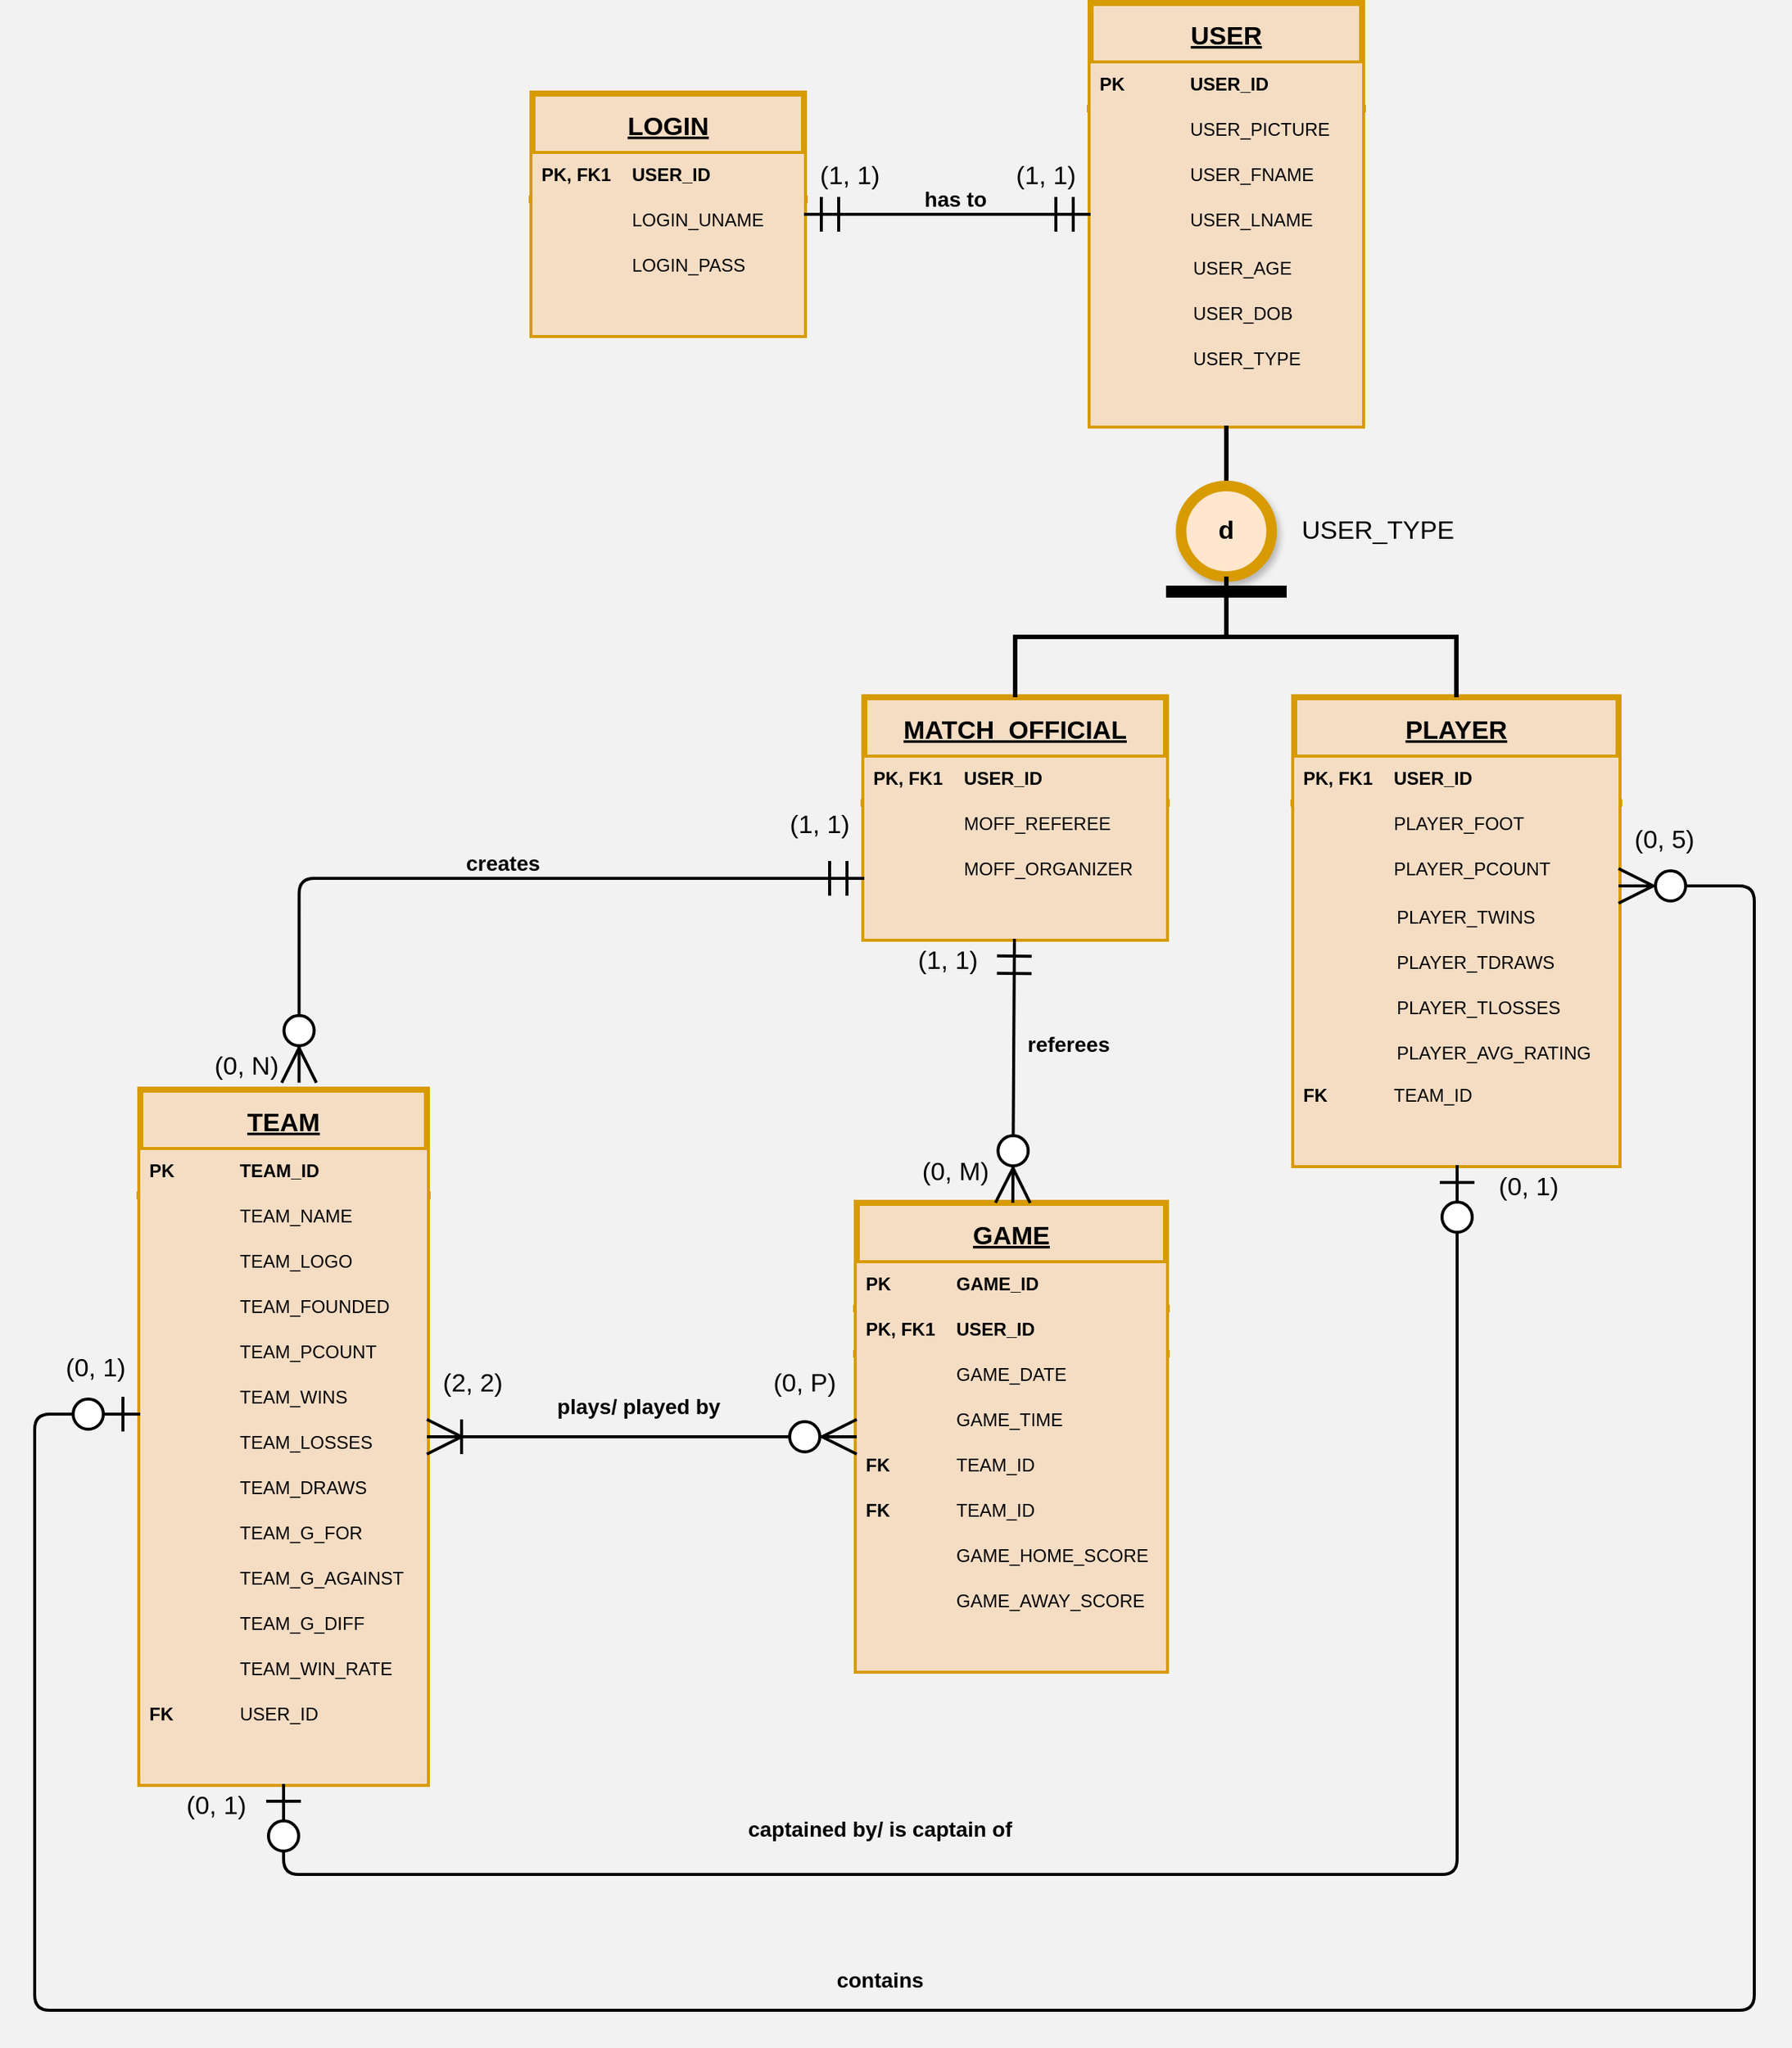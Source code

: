 <mxfile version="14.6.13" type="device"><diagram id="Ihw8SU3gt2NfLXqTIFjG" name="Page-1"><mxGraphModel dx="2769" dy="3344" grid="1" gridSize="10" guides="1" tooltips="1" connect="1" arrows="1" fold="1" page="1" pageScale="1" pageWidth="850" pageHeight="1100" background="#F2F2F2" math="0" shadow="0"><root><mxCell id="0"/><mxCell id="1" parent="0"/><mxCell id="5XtpTYvNP9Nx5YPzuh4i-349" value="" style="group" parent="1" vertex="1" connectable="0"><mxGeometry x="-810" y="-1220" width="980" height="1220" as="geometry"/></mxCell><mxCell id="5XtpTYvNP9Nx5YPzuh4i-77" value="LOGIN" style="shape=table;container=1;collapsible=1;childLayout=tableLayout;fixedRows=1;rowLines=0;align=center;resizeLast=1;fontSize=17;fillColor=#F5DDC4;strokeColor=#d79b00;verticalAlign=middle;spacingLeft=4;spacingRight=4;fontStyle=5;strokeWidth=4;startSize=40;shadow=0;" parent="5XtpTYvNP9Nx5YPzuh4i-349" vertex="1"><mxGeometry x="260" y="60" width="180" height="160" as="geometry"/></mxCell><mxCell id="5XtpTYvNP9Nx5YPzuh4i-78" value="" style="shape=partialRectangle;collapsible=0;dropTarget=0;pointerEvents=0;fillColor=none;top=0;left=0;bottom=1;right=0;points=[[0,0.5],[1,0.5]];portConstraint=eastwest;strokeColor=#D79B00;strokeWidth=5;perimeterSpacing=3;" parent="5XtpTYvNP9Nx5YPzuh4i-77" vertex="1"><mxGeometry y="40" width="180" height="30" as="geometry"/></mxCell><mxCell id="5XtpTYvNP9Nx5YPzuh4i-79" value="PK, FK1" style="shape=partialRectangle;connectable=0;fillColor=#F5DDC4;top=0;left=0;bottom=0;right=0;overflow=hidden;align=left;verticalAlign=top;strokeColor=#d79b00;spacingLeft=4;spacingRight=4;fontStyle=1;strokeWidth=7;" parent="5XtpTYvNP9Nx5YPzuh4i-78" vertex="1"><mxGeometry width="60" height="30" as="geometry"/></mxCell><mxCell id="5XtpTYvNP9Nx5YPzuh4i-80" value="USER_ID" style="shape=partialRectangle;connectable=0;fillColor=#F5DDC4;top=0;left=0;bottom=0;right=0;align=left;spacingLeft=4;overflow=hidden;verticalAlign=top;strokeColor=#d79b00;spacingRight=4;fontStyle=1;strokeWidth=5;" parent="5XtpTYvNP9Nx5YPzuh4i-78" vertex="1"><mxGeometry x="60" width="120" height="30" as="geometry"/></mxCell><mxCell id="5XtpTYvNP9Nx5YPzuh4i-81" value="" style="shape=partialRectangle;collapsible=0;dropTarget=0;pointerEvents=0;fillColor=none;top=0;left=0;bottom=0;right=0;points=[[0,0.5],[1,0.5]];portConstraint=eastwest;" parent="5XtpTYvNP9Nx5YPzuh4i-77" vertex="1"><mxGeometry y="70" width="180" height="30" as="geometry"/></mxCell><mxCell id="5XtpTYvNP9Nx5YPzuh4i-82" value="" style="shape=partialRectangle;connectable=0;fillColor=#F5DDC4;top=0;left=0;bottom=0;right=0;editable=1;overflow=hidden;align=left;verticalAlign=top;strokeColor=#d79b00;spacingLeft=4;spacingRight=4;" parent="5XtpTYvNP9Nx5YPzuh4i-81" vertex="1"><mxGeometry width="60" height="30" as="geometry"/></mxCell><mxCell id="5XtpTYvNP9Nx5YPzuh4i-83" value="LOGIN_UNAME" style="shape=partialRectangle;connectable=0;fillColor=#F5DDC4;top=0;left=0;bottom=0;right=0;align=left;spacingLeft=4;overflow=hidden;verticalAlign=top;strokeColor=#d79b00;spacingRight=4;" parent="5XtpTYvNP9Nx5YPzuh4i-81" vertex="1"><mxGeometry x="60" width="120" height="30" as="geometry"/></mxCell><mxCell id="5XtpTYvNP9Nx5YPzuh4i-84" value="" style="shape=partialRectangle;collapsible=0;dropTarget=0;pointerEvents=0;fillColor=none;top=0;left=0;bottom=0;right=0;points=[[0,0.5],[1,0.5]];portConstraint=eastwest;" parent="5XtpTYvNP9Nx5YPzuh4i-77" vertex="1"><mxGeometry y="100" width="180" height="30" as="geometry"/></mxCell><mxCell id="5XtpTYvNP9Nx5YPzuh4i-85" value="" style="shape=partialRectangle;connectable=0;fillColor=#F5DDC4;top=0;left=0;bottom=0;right=0;editable=1;overflow=hidden;align=left;verticalAlign=top;strokeColor=#d79b00;spacingLeft=4;spacingRight=4;" parent="5XtpTYvNP9Nx5YPzuh4i-84" vertex="1"><mxGeometry width="60" height="30" as="geometry"/></mxCell><mxCell id="5XtpTYvNP9Nx5YPzuh4i-86" value="LOGIN_PASS" style="shape=partialRectangle;connectable=0;fillColor=#F5DDC4;top=0;left=0;bottom=0;right=0;align=left;spacingLeft=4;overflow=hidden;verticalAlign=top;strokeColor=#d79b00;spacingRight=4;shadow=0;" parent="5XtpTYvNP9Nx5YPzuh4i-84" vertex="1"><mxGeometry x="60" width="120" height="30" as="geometry"/></mxCell><mxCell id="5XtpTYvNP9Nx5YPzuh4i-87" value="" style="shape=partialRectangle;collapsible=0;dropTarget=0;pointerEvents=0;fillColor=none;top=0;left=0;bottom=0;right=0;points=[[0,0.5],[1,0.5]];portConstraint=eastwest;" parent="5XtpTYvNP9Nx5YPzuh4i-77" vertex="1"><mxGeometry y="130" width="180" height="30" as="geometry"/></mxCell><mxCell id="5XtpTYvNP9Nx5YPzuh4i-88" value="" style="shape=partialRectangle;connectable=0;fillColor=#F5DDC4;top=0;left=0;bottom=0;right=0;editable=1;overflow=hidden;align=left;verticalAlign=top;strokeColor=#d79b00;spacingLeft=4;spacingRight=4;" parent="5XtpTYvNP9Nx5YPzuh4i-87" vertex="1"><mxGeometry width="60" height="30" as="geometry"/></mxCell><mxCell id="5XtpTYvNP9Nx5YPzuh4i-89" value="" style="shape=partialRectangle;connectable=0;fillColor=#F5DDC4;top=0;left=0;bottom=0;right=0;align=left;spacingLeft=4;overflow=hidden;verticalAlign=top;strokeColor=#d79b00;spacingRight=4;" parent="5XtpTYvNP9Nx5YPzuh4i-87" vertex="1"><mxGeometry x="60" width="120" height="30" as="geometry"/></mxCell><mxCell id="5XtpTYvNP9Nx5YPzuh4i-114" value="USER" style="shape=table;container=1;collapsible=1;childLayout=tableLayout;fixedRows=1;rowLines=0;align=center;resizeLast=1;fontSize=17;fillColor=#F5DDC4;strokeColor=#d79b00;verticalAlign=middle;spacingLeft=4;spacingRight=4;fontStyle=5;strokeWidth=4;startSize=40;shadow=0;" parent="5XtpTYvNP9Nx5YPzuh4i-349" vertex="1"><mxGeometry x="630" width="180" height="280" as="geometry"/></mxCell><mxCell id="5XtpTYvNP9Nx5YPzuh4i-115" value="" style="shape=partialRectangle;collapsible=0;dropTarget=0;pointerEvents=0;fillColor=none;top=0;left=0;bottom=1;right=0;points=[[0,0.5],[1,0.5]];portConstraint=eastwest;strokeColor=#D79B00;strokeWidth=5;perimeterSpacing=3;" parent="5XtpTYvNP9Nx5YPzuh4i-114" vertex="1"><mxGeometry y="40" width="180" height="30" as="geometry"/></mxCell><mxCell id="5XtpTYvNP9Nx5YPzuh4i-116" value="PK" style="shape=partialRectangle;connectable=0;fillColor=#F5DDC4;top=0;left=0;bottom=0;right=0;overflow=hidden;align=left;verticalAlign=top;strokeColor=#d79b00;spacingLeft=4;spacingRight=4;fontStyle=1;strokeWidth=7;perimeterSpacing=2;" parent="5XtpTYvNP9Nx5YPzuh4i-115" vertex="1"><mxGeometry width="60" height="30" as="geometry"/></mxCell><mxCell id="5XtpTYvNP9Nx5YPzuh4i-117" value="USER_ID" style="shape=partialRectangle;connectable=0;fillColor=#F5DDC4;top=0;left=0;bottom=0;right=0;align=left;spacingLeft=4;overflow=hidden;verticalAlign=top;strokeColor=#d79b00;spacingRight=4;fontStyle=1;strokeWidth=5;" parent="5XtpTYvNP9Nx5YPzuh4i-115" vertex="1"><mxGeometry x="60" width="120" height="30" as="geometry"/></mxCell><mxCell id="-Cirac3TqRA02AlB9yE0-13" value="" style="shape=partialRectangle;collapsible=0;dropTarget=0;pointerEvents=0;fillColor=none;top=0;left=0;bottom=0;right=0;points=[[0,0.5],[1,0.5]];portConstraint=eastwest;" parent="5XtpTYvNP9Nx5YPzuh4i-114" vertex="1"><mxGeometry y="70" width="180" height="30" as="geometry"/></mxCell><mxCell id="-Cirac3TqRA02AlB9yE0-14" value="" style="shape=partialRectangle;connectable=0;fillColor=#F5DDC4;top=0;left=0;bottom=0;right=0;editable=1;overflow=hidden;align=left;verticalAlign=top;strokeColor=#d79b00;spacingLeft=4;spacingRight=4;" parent="-Cirac3TqRA02AlB9yE0-13" vertex="1"><mxGeometry width="60" height="30" as="geometry"/></mxCell><mxCell id="-Cirac3TqRA02AlB9yE0-15" value="USER_PICTURE" style="shape=partialRectangle;connectable=0;fillColor=#F5DDC4;top=0;left=0;bottom=0;right=0;align=left;spacingLeft=4;overflow=hidden;verticalAlign=top;strokeColor=#d79b00;spacingRight=4;" parent="-Cirac3TqRA02AlB9yE0-13" vertex="1"><mxGeometry x="60" width="120" height="30" as="geometry"/></mxCell><mxCell id="5XtpTYvNP9Nx5YPzuh4i-118" value="" style="shape=partialRectangle;collapsible=0;dropTarget=0;pointerEvents=0;fillColor=none;top=0;left=0;bottom=0;right=0;points=[[0,0.5],[1,0.5]];portConstraint=eastwest;" parent="5XtpTYvNP9Nx5YPzuh4i-114" vertex="1"><mxGeometry y="100" width="180" height="30" as="geometry"/></mxCell><mxCell id="5XtpTYvNP9Nx5YPzuh4i-119" value="" style="shape=partialRectangle;connectable=0;fillColor=#F5DDC4;top=0;left=0;bottom=0;right=0;editable=1;overflow=hidden;align=left;verticalAlign=top;strokeColor=#d79b00;spacingLeft=4;spacingRight=4;" parent="5XtpTYvNP9Nx5YPzuh4i-118" vertex="1"><mxGeometry width="60" height="30" as="geometry"/></mxCell><mxCell id="5XtpTYvNP9Nx5YPzuh4i-120" value="USER_FNAME" style="shape=partialRectangle;connectable=0;fillColor=#F5DDC4;top=0;left=0;bottom=0;right=0;align=left;spacingLeft=4;overflow=hidden;verticalAlign=top;strokeColor=#d79b00;spacingRight=4;" parent="5XtpTYvNP9Nx5YPzuh4i-118" vertex="1"><mxGeometry x="60" width="120" height="30" as="geometry"/></mxCell><mxCell id="5XtpTYvNP9Nx5YPzuh4i-121" value="" style="shape=partialRectangle;collapsible=0;dropTarget=0;pointerEvents=0;fillColor=none;top=0;left=0;bottom=0;right=0;points=[[0,0.5],[1,0.5]];portConstraint=eastwest;" parent="5XtpTYvNP9Nx5YPzuh4i-114" vertex="1"><mxGeometry y="130" width="180" height="30" as="geometry"/></mxCell><mxCell id="5XtpTYvNP9Nx5YPzuh4i-122" value="" style="shape=partialRectangle;connectable=0;fillColor=#F5DDC4;top=0;left=0;bottom=0;right=0;editable=1;overflow=hidden;align=left;verticalAlign=top;strokeColor=#d79b00;spacingLeft=4;spacingRight=4;" parent="5XtpTYvNP9Nx5YPzuh4i-121" vertex="1"><mxGeometry width="60" height="30" as="geometry"/></mxCell><mxCell id="5XtpTYvNP9Nx5YPzuh4i-123" value="USER_LNAME" style="shape=partialRectangle;connectable=0;fillColor=#F5DDC4;top=0;left=0;bottom=0;right=0;align=left;spacingLeft=4;overflow=hidden;verticalAlign=top;strokeColor=#d79b00;spacingRight=4;shadow=0;" parent="5XtpTYvNP9Nx5YPzuh4i-121" vertex="1"><mxGeometry x="60" width="120" height="30" as="geometry"/></mxCell><mxCell id="N9kasWMPjBEX_kwDQu-5-4" value="" style="shape=partialRectangle;collapsible=0;dropTarget=0;pointerEvents=0;fillColor=#F5DDC4;top=0;left=0;bottom=0;right=0;points=[[0,0.5],[1,0.5]];portConstraint=eastwest;fontSize=12;strokeColor=#d79b00;align=left;fontStyle=1;verticalAlign=top;spacingLeft=4;spacingRight=4;" vertex="1" parent="5XtpTYvNP9Nx5YPzuh4i-114"><mxGeometry y="160" width="180" height="30" as="geometry"/></mxCell><mxCell id="N9kasWMPjBEX_kwDQu-5-5" value="" style="shape=partialRectangle;connectable=0;fillColor=none;top=0;left=0;bottom=0;right=0;editable=1;overflow=hidden;" vertex="1" parent="N9kasWMPjBEX_kwDQu-5-4"><mxGeometry width="60" height="30" as="geometry"/></mxCell><mxCell id="N9kasWMPjBEX_kwDQu-5-6" value="USER_AGE" style="shape=partialRectangle;connectable=0;fillColor=none;top=0;left=0;bottom=0;right=0;align=left;spacingLeft=6;overflow=hidden;" vertex="1" parent="N9kasWMPjBEX_kwDQu-5-4"><mxGeometry x="60" width="120" height="30" as="geometry"/></mxCell><mxCell id="5XtpTYvNP9Nx5YPzuh4i-139" value="" style="shape=partialRectangle;collapsible=0;dropTarget=0;pointerEvents=0;fillColor=#F5DDC4;top=0;left=0;bottom=0;right=0;points=[[0,0.5],[1,0.5]];portConstraint=eastwest;fontSize=12;strokeColor=#d79b00;align=left;fontStyle=1;verticalAlign=top;spacingLeft=4;spacingRight=4;" parent="5XtpTYvNP9Nx5YPzuh4i-114" vertex="1"><mxGeometry y="190" width="180" height="30" as="geometry"/></mxCell><mxCell id="5XtpTYvNP9Nx5YPzuh4i-140" value="" style="shape=partialRectangle;connectable=0;fillColor=none;top=0;left=0;bottom=0;right=0;editable=1;overflow=hidden;" parent="5XtpTYvNP9Nx5YPzuh4i-139" vertex="1"><mxGeometry width="60" height="30" as="geometry"/></mxCell><mxCell id="5XtpTYvNP9Nx5YPzuh4i-141" value="USER_DOB" style="shape=partialRectangle;connectable=0;fillColor=none;top=0;left=0;bottom=0;right=0;align=left;spacingLeft=6;overflow=hidden;" parent="5XtpTYvNP9Nx5YPzuh4i-139" vertex="1"><mxGeometry x="60" width="120" height="30" as="geometry"/></mxCell><mxCell id="5XtpTYvNP9Nx5YPzuh4i-158" value="" style="shape=partialRectangle;collapsible=0;dropTarget=0;pointerEvents=0;fillColor=#F5DDC4;top=0;left=0;bottom=0;right=0;points=[[0,0.5],[1,0.5]];portConstraint=eastwest;fontSize=12;strokeColor=#d79b00;align=left;fontStyle=1;verticalAlign=top;spacingLeft=4;spacingRight=4;" parent="5XtpTYvNP9Nx5YPzuh4i-114" vertex="1"><mxGeometry y="220" width="180" height="30" as="geometry"/></mxCell><mxCell id="5XtpTYvNP9Nx5YPzuh4i-159" value="" style="shape=partialRectangle;connectable=0;fillColor=none;top=0;left=0;bottom=0;right=0;editable=1;overflow=hidden;align=left;fontStyle=1" parent="5XtpTYvNP9Nx5YPzuh4i-158" vertex="1"><mxGeometry width="60" height="30" as="geometry"/></mxCell><mxCell id="5XtpTYvNP9Nx5YPzuh4i-160" value="USER_TYPE" style="shape=partialRectangle;connectable=0;fillColor=none;top=0;left=0;bottom=0;right=0;align=left;spacingLeft=6;overflow=hidden;" parent="5XtpTYvNP9Nx5YPzuh4i-158" vertex="1"><mxGeometry x="60" width="120" height="30" as="geometry"/></mxCell><mxCell id="5XtpTYvNP9Nx5YPzuh4i-124" value="" style="shape=partialRectangle;collapsible=0;dropTarget=0;pointerEvents=0;fillColor=none;top=0;left=0;bottom=0;right=0;points=[[0,0.5],[1,0.5]];portConstraint=eastwest;" parent="5XtpTYvNP9Nx5YPzuh4i-114" vertex="1"><mxGeometry y="250" width="180" height="30" as="geometry"/></mxCell><mxCell id="5XtpTYvNP9Nx5YPzuh4i-125" value="" style="shape=partialRectangle;connectable=0;fillColor=#F5DDC4;top=0;left=0;bottom=0;right=0;editable=1;overflow=hidden;align=left;verticalAlign=top;strokeColor=#d79b00;spacingLeft=4;spacingRight=4;" parent="5XtpTYvNP9Nx5YPzuh4i-124" vertex="1"><mxGeometry width="60" height="30" as="geometry"/></mxCell><mxCell id="5XtpTYvNP9Nx5YPzuh4i-126" value="" style="shape=partialRectangle;connectable=0;fillColor=#F5DDC4;top=0;left=0;bottom=0;right=0;align=left;spacingLeft=4;overflow=hidden;verticalAlign=top;strokeColor=#d79b00;spacingRight=4;" parent="5XtpTYvNP9Nx5YPzuh4i-124" vertex="1"><mxGeometry x="60" width="120" height="30" as="geometry"/></mxCell><mxCell id="5XtpTYvNP9Nx5YPzuh4i-165" value="MATCH_OFFICIAL" style="shape=table;container=1;collapsible=1;childLayout=tableLayout;fixedRows=1;rowLines=0;align=center;resizeLast=1;fontSize=17;fillColor=#F5DDC4;strokeColor=#d79b00;verticalAlign=middle;spacingLeft=4;spacingRight=4;fontStyle=5;strokeWidth=4;startSize=40;shadow=0;" parent="5XtpTYvNP9Nx5YPzuh4i-349" vertex="1"><mxGeometry x="480" y="460" width="200" height="160" as="geometry"/></mxCell><mxCell id="5XtpTYvNP9Nx5YPzuh4i-166" value="" style="shape=partialRectangle;collapsible=0;dropTarget=0;pointerEvents=0;fillColor=none;top=0;left=0;bottom=1;right=0;points=[[0,0.5],[1,0.5]];portConstraint=eastwest;strokeColor=#D79B00;strokeWidth=5;perimeterSpacing=3;" parent="5XtpTYvNP9Nx5YPzuh4i-165" vertex="1"><mxGeometry y="40" width="200" height="30" as="geometry"/></mxCell><mxCell id="5XtpTYvNP9Nx5YPzuh4i-167" value="PK, FK1" style="shape=partialRectangle;connectable=0;fillColor=#F5DDC4;top=0;left=0;bottom=0;right=0;overflow=hidden;align=left;verticalAlign=top;strokeColor=#d79b00;spacingLeft=4;spacingRight=4;fontStyle=1;strokeWidth=7;" parent="5XtpTYvNP9Nx5YPzuh4i-166" vertex="1"><mxGeometry width="60" height="30" as="geometry"/></mxCell><mxCell id="5XtpTYvNP9Nx5YPzuh4i-168" value="USER_ID" style="shape=partialRectangle;connectable=0;fillColor=#F5DDC4;top=0;left=0;bottom=0;right=0;align=left;spacingLeft=4;overflow=hidden;verticalAlign=top;strokeColor=#d79b00;spacingRight=4;fontStyle=1;strokeWidth=5;" parent="5XtpTYvNP9Nx5YPzuh4i-166" vertex="1"><mxGeometry x="60" width="140" height="30" as="geometry"/></mxCell><mxCell id="5XtpTYvNP9Nx5YPzuh4i-169" value="" style="shape=partialRectangle;collapsible=0;dropTarget=0;pointerEvents=0;fillColor=none;top=0;left=0;bottom=0;right=0;points=[[0,0.5],[1,0.5]];portConstraint=eastwest;" parent="5XtpTYvNP9Nx5YPzuh4i-165" vertex="1"><mxGeometry y="70" width="200" height="30" as="geometry"/></mxCell><mxCell id="5XtpTYvNP9Nx5YPzuh4i-170" value="" style="shape=partialRectangle;connectable=0;fillColor=#F5DDC4;top=0;left=0;bottom=0;right=0;editable=1;overflow=hidden;align=left;verticalAlign=top;strokeColor=#d79b00;spacingLeft=4;spacingRight=4;" parent="5XtpTYvNP9Nx5YPzuh4i-169" vertex="1"><mxGeometry width="60" height="30" as="geometry"/></mxCell><mxCell id="5XtpTYvNP9Nx5YPzuh4i-171" value="MOFF_REFEREE" style="shape=partialRectangle;connectable=0;fillColor=#F5DDC4;top=0;left=0;bottom=0;right=0;align=left;spacingLeft=4;overflow=hidden;verticalAlign=top;strokeColor=#d79b00;spacingRight=4;" parent="5XtpTYvNP9Nx5YPzuh4i-169" vertex="1"><mxGeometry x="60" width="140" height="30" as="geometry"/></mxCell><mxCell id="5XtpTYvNP9Nx5YPzuh4i-172" value="" style="shape=partialRectangle;collapsible=0;dropTarget=0;pointerEvents=0;fillColor=none;top=0;left=0;bottom=0;right=0;points=[[0,0.5],[1,0.5]];portConstraint=eastwest;" parent="5XtpTYvNP9Nx5YPzuh4i-165" vertex="1"><mxGeometry y="100" width="200" height="30" as="geometry"/></mxCell><mxCell id="5XtpTYvNP9Nx5YPzuh4i-173" value="" style="shape=partialRectangle;connectable=0;fillColor=#F5DDC4;top=0;left=0;bottom=0;right=0;editable=1;overflow=hidden;align=left;verticalAlign=top;strokeColor=#d79b00;spacingLeft=4;spacingRight=4;" parent="5XtpTYvNP9Nx5YPzuh4i-172" vertex="1"><mxGeometry width="60" height="30" as="geometry"/></mxCell><mxCell id="5XtpTYvNP9Nx5YPzuh4i-174" value="MOFF_ORGANIZER" style="shape=partialRectangle;connectable=0;fillColor=#F5DDC4;top=0;left=0;bottom=0;right=0;align=left;spacingLeft=4;overflow=hidden;verticalAlign=top;strokeColor=#d79b00;spacingRight=4;shadow=0;" parent="5XtpTYvNP9Nx5YPzuh4i-172" vertex="1"><mxGeometry x="60" width="140" height="30" as="geometry"/></mxCell><mxCell id="5XtpTYvNP9Nx5YPzuh4i-175" value="" style="shape=partialRectangle;collapsible=0;dropTarget=0;pointerEvents=0;fillColor=none;top=0;left=0;bottom=0;right=0;points=[[0,0.5],[1,0.5]];portConstraint=eastwest;" parent="5XtpTYvNP9Nx5YPzuh4i-165" vertex="1"><mxGeometry y="130" width="200" height="30" as="geometry"/></mxCell><mxCell id="5XtpTYvNP9Nx5YPzuh4i-176" value="" style="shape=partialRectangle;connectable=0;fillColor=#F5DDC4;top=0;left=0;bottom=0;right=0;editable=1;overflow=hidden;align=left;verticalAlign=top;strokeColor=#d79b00;spacingLeft=4;spacingRight=4;" parent="5XtpTYvNP9Nx5YPzuh4i-175" vertex="1"><mxGeometry width="60" height="30" as="geometry"/></mxCell><mxCell id="5XtpTYvNP9Nx5YPzuh4i-177" value="" style="shape=partialRectangle;connectable=0;fillColor=#F5DDC4;top=0;left=0;bottom=0;right=0;align=left;spacingLeft=4;overflow=hidden;verticalAlign=top;strokeColor=#d79b00;spacingRight=4;" parent="5XtpTYvNP9Nx5YPzuh4i-175" vertex="1"><mxGeometry x="60" width="140" height="30" as="geometry"/></mxCell><mxCell id="5XtpTYvNP9Nx5YPzuh4i-179" value="" style="endArrow=none;html=1;rounded=0;fontSize=17;startSize=20;endSize=20;exitX=0.5;exitY=0;exitDx=0;exitDy=0;strokeWidth=3;" parent="5XtpTYvNP9Nx5YPzuh4i-349" source="5XtpTYvNP9Nx5YPzuh4i-178" target="5XtpTYvNP9Nx5YPzuh4i-114" edge="1"><mxGeometry relative="1" as="geometry"><mxPoint x="480" y="320" as="sourcePoint"/><mxPoint x="640" y="320" as="targetPoint"/></mxGeometry></mxCell><mxCell id="5XtpTYvNP9Nx5YPzuh4i-186" value="" style="group" parent="5XtpTYvNP9Nx5YPzuh4i-349" vertex="1" connectable="0"><mxGeometry x="680" y="320" width="200" height="70" as="geometry"/></mxCell><mxCell id="5XtpTYvNP9Nx5YPzuh4i-183" value="USER_TYPE" style="text;html=1;align=center;verticalAlign=middle;resizable=0;points=[];autosize=1;strokeColor=none;fontSize=17;" parent="5XtpTYvNP9Nx5YPzuh4i-186" vertex="1"><mxGeometry x="80" y="15" width="120" height="30" as="geometry"/></mxCell><mxCell id="5XtpTYvNP9Nx5YPzuh4i-178" value="d" style="ellipse;whiteSpace=wrap;html=1;shadow=1;fontSize=17;startSize=26;strokeColor=#D79B00;strokeWidth=7;fillColor=#ffe6cc;align=center;fontStyle=1" parent="5XtpTYvNP9Nx5YPzuh4i-186" vertex="1"><mxGeometry x="10" width="60" height="60" as="geometry"/></mxCell><mxCell id="5XtpTYvNP9Nx5YPzuh4i-180" value="" style="endArrow=none;html=1;rounded=0;fontSize=17;startSize=20;endSize=20;strokeWidth=8;" parent="5XtpTYvNP9Nx5YPzuh4i-186" edge="1"><mxGeometry as="geometry"><mxPoint y="70" as="sourcePoint"/><mxPoint x="80" y="70" as="targetPoint"/></mxGeometry></mxCell><mxCell id="5XtpTYvNP9Nx5YPzuh4i-187" value="PLAYER" style="shape=table;container=1;collapsible=1;childLayout=tableLayout;fixedRows=1;rowLines=0;align=center;resizeLast=1;fontSize=17;fillColor=#F5DDC4;strokeColor=#d79b00;verticalAlign=middle;spacingLeft=4;spacingRight=4;fontStyle=5;strokeWidth=4;startSize=40;shadow=0;" parent="5XtpTYvNP9Nx5YPzuh4i-349" vertex="1"><mxGeometry x="765" y="460" width="215" height="310.0" as="geometry"/></mxCell><mxCell id="5XtpTYvNP9Nx5YPzuh4i-188" value="" style="shape=partialRectangle;collapsible=0;dropTarget=0;pointerEvents=0;fillColor=none;top=0;left=0;bottom=1;right=0;points=[[0,0.5],[1,0.5]];portConstraint=eastwest;strokeColor=#D79B00;strokeWidth=5;perimeterSpacing=3;" parent="5XtpTYvNP9Nx5YPzuh4i-187" vertex="1"><mxGeometry y="40" width="215" height="30" as="geometry"/></mxCell><mxCell id="5XtpTYvNP9Nx5YPzuh4i-189" value="PK, FK1" style="shape=partialRectangle;connectable=0;fillColor=#F5DDC4;top=0;left=0;bottom=0;right=0;overflow=hidden;align=left;verticalAlign=top;strokeColor=#d79b00;spacingLeft=4;spacingRight=4;fontStyle=1;strokeWidth=7;" parent="5XtpTYvNP9Nx5YPzuh4i-188" vertex="1"><mxGeometry width="60" height="30" as="geometry"/></mxCell><mxCell id="5XtpTYvNP9Nx5YPzuh4i-190" value="USER_ID" style="shape=partialRectangle;connectable=0;fillColor=#F5DDC4;top=0;left=0;bottom=0;right=0;align=left;spacingLeft=4;overflow=hidden;verticalAlign=top;strokeColor=#d79b00;spacingRight=4;fontStyle=1;strokeWidth=5;" parent="5XtpTYvNP9Nx5YPzuh4i-188" vertex="1"><mxGeometry x="60" width="155" height="30" as="geometry"/></mxCell><mxCell id="5XtpTYvNP9Nx5YPzuh4i-191" value="" style="shape=partialRectangle;collapsible=0;dropTarget=0;pointerEvents=0;fillColor=none;top=0;left=0;bottom=0;right=0;points=[[0,0.5],[1,0.5]];portConstraint=eastwest;" parent="5XtpTYvNP9Nx5YPzuh4i-187" vertex="1"><mxGeometry y="70" width="215" height="30" as="geometry"/></mxCell><mxCell id="5XtpTYvNP9Nx5YPzuh4i-192" value="" style="shape=partialRectangle;connectable=0;fillColor=#F5DDC4;top=0;left=0;bottom=0;right=0;editable=1;overflow=hidden;align=left;verticalAlign=top;strokeColor=#d79b00;spacingLeft=4;spacingRight=4;" parent="5XtpTYvNP9Nx5YPzuh4i-191" vertex="1"><mxGeometry width="60" height="30" as="geometry"/></mxCell><mxCell id="5XtpTYvNP9Nx5YPzuh4i-193" value="PLAYER_FOOT" style="shape=partialRectangle;connectable=0;fillColor=#F5DDC4;top=0;left=0;bottom=0;right=0;align=left;spacingLeft=4;overflow=hidden;verticalAlign=top;strokeColor=#d79b00;spacingRight=4;" parent="5XtpTYvNP9Nx5YPzuh4i-191" vertex="1"><mxGeometry x="60" width="155" height="30" as="geometry"/></mxCell><mxCell id="5XtpTYvNP9Nx5YPzuh4i-194" value="" style="shape=partialRectangle;collapsible=0;dropTarget=0;pointerEvents=0;fillColor=none;top=0;left=0;bottom=0;right=0;points=[[0,0.5],[1,0.5]];portConstraint=eastwest;" parent="5XtpTYvNP9Nx5YPzuh4i-187" vertex="1"><mxGeometry y="100" width="215" height="30" as="geometry"/></mxCell><mxCell id="5XtpTYvNP9Nx5YPzuh4i-195" value="" style="shape=partialRectangle;connectable=0;fillColor=#F5DDC4;top=0;left=0;bottom=0;right=0;editable=1;overflow=hidden;align=left;verticalAlign=top;strokeColor=#d79b00;spacingLeft=4;spacingRight=4;" parent="5XtpTYvNP9Nx5YPzuh4i-194" vertex="1"><mxGeometry width="60" height="30" as="geometry"/></mxCell><mxCell id="5XtpTYvNP9Nx5YPzuh4i-196" value="PLAYER_PCOUNT" style="shape=partialRectangle;connectable=0;fillColor=#F5DDC4;top=0;left=0;bottom=0;right=0;align=left;spacingLeft=4;overflow=hidden;verticalAlign=top;strokeColor=#d79b00;spacingRight=4;shadow=0;" parent="5XtpTYvNP9Nx5YPzuh4i-194" vertex="1"><mxGeometry x="60" width="155" height="30" as="geometry"/></mxCell><mxCell id="5XtpTYvNP9Nx5YPzuh4i-212" value="" style="shape=partialRectangle;collapsible=0;dropTarget=0;pointerEvents=0;fillColor=#F5DDC4;top=0;left=0;bottom=0;right=0;points=[[0,0.5],[1,0.5]];portConstraint=eastwest;fontSize=12;strokeColor=#d79b00;align=left;fontStyle=1;verticalAlign=top;spacingLeft=4;spacingRight=4;" parent="5XtpTYvNP9Nx5YPzuh4i-187" vertex="1"><mxGeometry y="130" width="215" height="30" as="geometry"/></mxCell><mxCell id="5XtpTYvNP9Nx5YPzuh4i-213" value="" style="shape=partialRectangle;connectable=0;fillColor=none;top=0;left=0;bottom=0;right=0;editable=1;overflow=hidden;" parent="5XtpTYvNP9Nx5YPzuh4i-212" vertex="1"><mxGeometry width="60" height="30" as="geometry"/></mxCell><mxCell id="5XtpTYvNP9Nx5YPzuh4i-214" value="PLAYER_TWINS" style="shape=partialRectangle;connectable=0;fillColor=none;top=0;left=0;bottom=0;right=0;align=left;spacingLeft=6;overflow=hidden;" parent="5XtpTYvNP9Nx5YPzuh4i-212" vertex="1"><mxGeometry x="60" width="155" height="30" as="geometry"/></mxCell><mxCell id="N9kasWMPjBEX_kwDQu-5-1" value="" style="shape=partialRectangle;collapsible=0;dropTarget=0;pointerEvents=0;fillColor=#F5DDC4;top=0;left=0;bottom=0;right=0;points=[[0,0.5],[1,0.5]];portConstraint=eastwest;fontSize=12;strokeColor=#d79b00;align=left;fontStyle=1;verticalAlign=top;spacingLeft=4;spacingRight=4;" vertex="1" parent="5XtpTYvNP9Nx5YPzuh4i-187"><mxGeometry y="160" width="215" height="30" as="geometry"/></mxCell><mxCell id="N9kasWMPjBEX_kwDQu-5-2" value="" style="shape=partialRectangle;connectable=0;fillColor=none;top=0;left=0;bottom=0;right=0;editable=1;overflow=hidden;" vertex="1" parent="N9kasWMPjBEX_kwDQu-5-1"><mxGeometry width="60" height="30" as="geometry"/></mxCell><mxCell id="N9kasWMPjBEX_kwDQu-5-3" value="PLAYER_TDRAWS" style="shape=partialRectangle;connectable=0;fillColor=none;top=0;left=0;bottom=0;right=0;align=left;spacingLeft=6;overflow=hidden;" vertex="1" parent="N9kasWMPjBEX_kwDQu-5-1"><mxGeometry x="60" width="155" height="30" as="geometry"/></mxCell><mxCell id="5XtpTYvNP9Nx5YPzuh4i-209" value="" style="shape=partialRectangle;collapsible=0;dropTarget=0;pointerEvents=0;fillColor=#F5DDC4;top=0;left=0;bottom=0;right=0;points=[[0,0.5],[1,0.5]];portConstraint=eastwest;fontSize=12;strokeColor=#d79b00;align=left;fontStyle=1;verticalAlign=top;spacingLeft=4;spacingRight=4;" parent="5XtpTYvNP9Nx5YPzuh4i-187" vertex="1"><mxGeometry y="190" width="215" height="30" as="geometry"/></mxCell><mxCell id="5XtpTYvNP9Nx5YPzuh4i-210" value="" style="shape=partialRectangle;connectable=0;fillColor=none;top=0;left=0;bottom=0;right=0;editable=1;overflow=hidden;" parent="5XtpTYvNP9Nx5YPzuh4i-209" vertex="1"><mxGeometry width="60" height="30" as="geometry"/></mxCell><mxCell id="5XtpTYvNP9Nx5YPzuh4i-211" value="PLAYER_TLOSSES" style="shape=partialRectangle;connectable=0;fillColor=none;top=0;left=0;bottom=0;right=0;align=left;spacingLeft=6;overflow=hidden;" parent="5XtpTYvNP9Nx5YPzuh4i-209" vertex="1"><mxGeometry x="60" width="155" height="30" as="geometry"/></mxCell><mxCell id="5XtpTYvNP9Nx5YPzuh4i-206" value="" style="shape=partialRectangle;collapsible=0;dropTarget=0;pointerEvents=0;fillColor=#F5DDC4;top=0;left=0;bottom=0;right=0;points=[[0,0.5],[1,0.5]];portConstraint=eastwest;fontSize=12;strokeColor=#d79b00;align=left;fontStyle=1;verticalAlign=top;spacingLeft=4;spacingRight=4;" parent="5XtpTYvNP9Nx5YPzuh4i-187" vertex="1"><mxGeometry y="220" width="215" height="30" as="geometry"/></mxCell><mxCell id="5XtpTYvNP9Nx5YPzuh4i-207" value="" style="shape=partialRectangle;connectable=0;fillColor=none;top=0;left=0;bottom=0;right=0;editable=1;overflow=hidden;" parent="5XtpTYvNP9Nx5YPzuh4i-206" vertex="1"><mxGeometry width="60" height="30" as="geometry"/></mxCell><mxCell id="5XtpTYvNP9Nx5YPzuh4i-208" value="PLAYER_AVG_RATING" style="shape=partialRectangle;connectable=0;fillColor=none;top=0;left=0;bottom=0;right=0;align=left;spacingLeft=6;overflow=hidden;" parent="5XtpTYvNP9Nx5YPzuh4i-206" vertex="1"><mxGeometry x="60" width="155" height="30" as="geometry"/></mxCell><mxCell id="-Cirac3TqRA02AlB9yE0-2" value="" style="shape=partialRectangle;collapsible=0;dropTarget=0;pointerEvents=0;fillColor=none;top=0;left=0;bottom=0;right=0;points=[[0,0.5],[1,0.5]];portConstraint=eastwest;" parent="5XtpTYvNP9Nx5YPzuh4i-187" vertex="1"><mxGeometry y="250" width="215" height="30" as="geometry"/></mxCell><mxCell id="-Cirac3TqRA02AlB9yE0-3" value="FK" style="shape=partialRectangle;connectable=0;fillColor=#F5DDC4;top=0;left=0;bottom=0;right=0;editable=1;overflow=hidden;align=left;verticalAlign=top;strokeColor=#d79b00;spacingLeft=4;spacingRight=4;fontStyle=1" parent="-Cirac3TqRA02AlB9yE0-2" vertex="1"><mxGeometry width="60" height="30" as="geometry"/></mxCell><mxCell id="-Cirac3TqRA02AlB9yE0-4" value="TEAM_ID" style="shape=partialRectangle;connectable=0;fillColor=#F5DDC4;top=0;left=0;bottom=0;right=0;align=left;spacingLeft=4;overflow=hidden;verticalAlign=top;strokeColor=#d79b00;spacingRight=4;" parent="-Cirac3TqRA02AlB9yE0-2" vertex="1"><mxGeometry x="60" width="155" height="30" as="geometry"/></mxCell><mxCell id="5XtpTYvNP9Nx5YPzuh4i-197" value="" style="shape=partialRectangle;collapsible=0;dropTarget=0;pointerEvents=0;fillColor=none;top=0;left=0;bottom=0;right=0;points=[[0,0.5],[1,0.5]];portConstraint=eastwest;" parent="5XtpTYvNP9Nx5YPzuh4i-187" vertex="1"><mxGeometry y="280" width="215" height="30" as="geometry"/></mxCell><mxCell id="5XtpTYvNP9Nx5YPzuh4i-198" value="" style="shape=partialRectangle;connectable=0;fillColor=#F5DDC4;top=0;left=0;bottom=0;right=0;editable=1;overflow=hidden;align=left;verticalAlign=top;strokeColor=#d79b00;spacingLeft=4;spacingRight=4;" parent="5XtpTYvNP9Nx5YPzuh4i-197" vertex="1"><mxGeometry width="60" height="30" as="geometry"/></mxCell><mxCell id="5XtpTYvNP9Nx5YPzuh4i-199" value="" style="shape=partialRectangle;connectable=0;fillColor=#F5DDC4;top=0;left=0;bottom=0;right=0;align=left;spacingLeft=4;overflow=hidden;verticalAlign=top;strokeColor=#d79b00;spacingRight=4;" parent="5XtpTYvNP9Nx5YPzuh4i-197" vertex="1"><mxGeometry x="60" width="155" height="30" as="geometry"/></mxCell><mxCell id="5XtpTYvNP9Nx5YPzuh4i-215" value="" style="endArrow=none;html=1;rounded=0;fontSize=17;startSize=20;endSize=20;strokeWidth=3;exitX=0.5;exitY=0;exitDx=0;exitDy=0;edgeStyle=orthogonalEdgeStyle;entryX=0.5;entryY=1;entryDx=0;entryDy=0;" parent="5XtpTYvNP9Nx5YPzuh4i-349" source="5XtpTYvNP9Nx5YPzuh4i-165" target="5XtpTYvNP9Nx5YPzuh4i-178" edge="1"><mxGeometry relative="1" as="geometry"><mxPoint x="500" y="410" as="sourcePoint"/><mxPoint x="730" y="390" as="targetPoint"/></mxGeometry></mxCell><mxCell id="5XtpTYvNP9Nx5YPzuh4i-216" value="" style="endArrow=none;html=1;rounded=0;fontSize=17;startSize=20;endSize=20;strokeWidth=3;exitX=0.5;exitY=0;exitDx=0;exitDy=0;edgeStyle=orthogonalEdgeStyle;entryX=0.5;entryY=1;entryDx=0;entryDy=0;" parent="5XtpTYvNP9Nx5YPzuh4i-349" source="5XtpTYvNP9Nx5YPzuh4i-187" target="5XtpTYvNP9Nx5YPzuh4i-178" edge="1"><mxGeometry relative="1" as="geometry"><mxPoint x="430" y="460" as="sourcePoint"/><mxPoint x="710" y="410" as="targetPoint"/></mxGeometry></mxCell><mxCell id="5XtpTYvNP9Nx5YPzuh4i-306" value="" style="group;fontStyle=0" parent="5XtpTYvNP9Nx5YPzuh4i-349" vertex="1" connectable="0"><mxGeometry x="440" y="90" width="190" height="50" as="geometry"/></mxCell><mxCell id="5XtpTYvNP9Nx5YPzuh4i-163" value="(1, 1)" style="text;html=1;align=center;verticalAlign=middle;resizable=0;points=[];autosize=1;strokeColor=none;fontSize=17;" parent="5XtpTYvNP9Nx5YPzuh4i-306" vertex="1"><mxGeometry y="10" width="60" height="30" as="geometry"/></mxCell><mxCell id="5XtpTYvNP9Nx5YPzuh4i-164" value="(1, 1)" style="text;html=1;align=center;verticalAlign=middle;resizable=0;points=[];autosize=1;strokeColor=none;fontSize=17;" parent="5XtpTYvNP9Nx5YPzuh4i-306" vertex="1"><mxGeometry x="130" y="10" width="60" height="30" as="geometry"/></mxCell><mxCell id="5XtpTYvNP9Nx5YPzuh4i-302" value="has to" style="text;html=1;align=center;verticalAlign=middle;resizable=0;points=[];autosize=1;strokeColor=none;strokeWidth=1;fontSize=14;fontStyle=1" parent="5XtpTYvNP9Nx5YPzuh4i-306" vertex="1"><mxGeometry x="70" y="30" width="60" height="20" as="geometry"/></mxCell><mxCell id="5XtpTYvNP9Nx5YPzuh4i-310" value="" style="group" parent="5XtpTYvNP9Nx5YPzuh4i-349" vertex="1" connectable="0"><mxGeometry y="720" width="680" height="460" as="geometry"/></mxCell><mxCell id="5XtpTYvNP9Nx5YPzuh4i-218" value="TEAM" style="shape=table;container=1;collapsible=1;childLayout=tableLayout;fixedRows=1;rowLines=0;align=center;resizeLast=1;fontSize=17;fillColor=#F5DDC4;strokeColor=#d79b00;verticalAlign=middle;spacingLeft=4;spacingRight=4;fontStyle=5;strokeWidth=4;startSize=40;shadow=0;" parent="5XtpTYvNP9Nx5YPzuh4i-310" vertex="1"><mxGeometry width="190" height="460" as="geometry"/></mxCell><mxCell id="5XtpTYvNP9Nx5YPzuh4i-219" value="" style="shape=partialRectangle;collapsible=0;dropTarget=0;pointerEvents=0;fillColor=none;top=0;left=0;bottom=1;right=0;points=[[0,0.5],[1,0.5]];portConstraint=eastwest;strokeColor=#D79B00;strokeWidth=5;perimeterSpacing=3;" parent="5XtpTYvNP9Nx5YPzuh4i-218" vertex="1"><mxGeometry y="40" width="190" height="30" as="geometry"/></mxCell><mxCell id="5XtpTYvNP9Nx5YPzuh4i-220" value="PK" style="shape=partialRectangle;connectable=0;fillColor=#F5DDC4;top=0;left=0;bottom=0;right=0;overflow=hidden;align=left;verticalAlign=top;strokeColor=#d79b00;spacingLeft=4;spacingRight=4;fontStyle=1;strokeWidth=7;" parent="5XtpTYvNP9Nx5YPzuh4i-219" vertex="1"><mxGeometry width="60" height="30" as="geometry"/></mxCell><mxCell id="5XtpTYvNP9Nx5YPzuh4i-221" value="TEAM_ID" style="shape=partialRectangle;connectable=0;fillColor=#F5DDC4;top=0;left=0;bottom=0;right=0;align=left;spacingLeft=4;overflow=hidden;verticalAlign=top;strokeColor=#d79b00;spacingRight=4;fontStyle=1;strokeWidth=5;" parent="5XtpTYvNP9Nx5YPzuh4i-219" vertex="1"><mxGeometry x="60" width="130" height="30" as="geometry"/></mxCell><mxCell id="5XtpTYvNP9Nx5YPzuh4i-222" value="" style="shape=partialRectangle;collapsible=0;dropTarget=0;pointerEvents=0;fillColor=none;top=0;left=0;bottom=0;right=0;points=[[0,0.5],[1,0.5]];portConstraint=eastwest;" parent="5XtpTYvNP9Nx5YPzuh4i-218" vertex="1"><mxGeometry y="70" width="190" height="30" as="geometry"/></mxCell><mxCell id="5XtpTYvNP9Nx5YPzuh4i-223" value="" style="shape=partialRectangle;connectable=0;fillColor=#F5DDC4;top=0;left=0;bottom=0;right=0;editable=1;overflow=hidden;align=left;verticalAlign=top;strokeColor=#d79b00;spacingLeft=4;spacingRight=4;" parent="5XtpTYvNP9Nx5YPzuh4i-222" vertex="1"><mxGeometry width="60" height="30" as="geometry"/></mxCell><mxCell id="5XtpTYvNP9Nx5YPzuh4i-224" value="TEAM_NAME" style="shape=partialRectangle;connectable=0;fillColor=#F5DDC4;top=0;left=0;bottom=0;right=0;align=left;spacingLeft=4;overflow=hidden;verticalAlign=top;strokeColor=#d79b00;spacingRight=4;" parent="5XtpTYvNP9Nx5YPzuh4i-222" vertex="1"><mxGeometry x="60" width="130" height="30" as="geometry"/></mxCell><mxCell id="-Cirac3TqRA02AlB9yE0-10" value="" style="shape=partialRectangle;collapsible=0;dropTarget=0;pointerEvents=0;fillColor=none;top=0;left=0;bottom=0;right=0;points=[[0,0.5],[1,0.5]];portConstraint=eastwest;" parent="5XtpTYvNP9Nx5YPzuh4i-218" vertex="1"><mxGeometry y="100" width="190" height="30" as="geometry"/></mxCell><mxCell id="-Cirac3TqRA02AlB9yE0-11" value="" style="shape=partialRectangle;connectable=0;fillColor=#F5DDC4;top=0;left=0;bottom=0;right=0;editable=1;overflow=hidden;align=left;verticalAlign=top;strokeColor=#d79b00;spacingLeft=4;spacingRight=4;" parent="-Cirac3TqRA02AlB9yE0-10" vertex="1"><mxGeometry width="60" height="30" as="geometry"/></mxCell><mxCell id="-Cirac3TqRA02AlB9yE0-12" value="TEAM_LOGO" style="shape=partialRectangle;connectable=0;fillColor=#F5DDC4;top=0;left=0;bottom=0;right=0;align=left;spacingLeft=4;overflow=hidden;verticalAlign=top;strokeColor=#d79b00;spacingRight=4;" parent="-Cirac3TqRA02AlB9yE0-10" vertex="1"><mxGeometry x="60" width="130" height="30" as="geometry"/></mxCell><mxCell id="5XtpTYvNP9Nx5YPzuh4i-237" value="" style="shape=partialRectangle;collapsible=0;dropTarget=0;pointerEvents=0;fillColor=none;top=0;left=0;bottom=0;right=0;points=[[0,0.5],[1,0.5]];portConstraint=eastwest;" parent="5XtpTYvNP9Nx5YPzuh4i-218" vertex="1"><mxGeometry y="130" width="190" height="30" as="geometry"/></mxCell><mxCell id="5XtpTYvNP9Nx5YPzuh4i-238" value="" style="shape=partialRectangle;connectable=0;fillColor=#F5DDC4;top=0;left=0;bottom=0;right=0;editable=1;overflow=hidden;align=left;verticalAlign=top;strokeColor=#d79b00;spacingLeft=4;spacingRight=4;" parent="5XtpTYvNP9Nx5YPzuh4i-237" vertex="1"><mxGeometry width="60" height="30" as="geometry"/></mxCell><mxCell id="5XtpTYvNP9Nx5YPzuh4i-239" value="TEAM_FOUNDED" style="shape=partialRectangle;connectable=0;fillColor=#F5DDC4;top=0;left=0;bottom=0;right=0;align=left;spacingLeft=4;overflow=hidden;verticalAlign=top;strokeColor=#d79b00;spacingRight=4;" parent="5XtpTYvNP9Nx5YPzuh4i-237" vertex="1"><mxGeometry x="60" width="130" height="30" as="geometry"/></mxCell><mxCell id="5XtpTYvNP9Nx5YPzuh4i-243" value="" style="shape=partialRectangle;collapsible=0;dropTarget=0;pointerEvents=0;fillColor=none;top=0;left=0;bottom=0;right=0;points=[[0,0.5],[1,0.5]];portConstraint=eastwest;" parent="5XtpTYvNP9Nx5YPzuh4i-218" vertex="1"><mxGeometry y="160" width="190" height="30" as="geometry"/></mxCell><mxCell id="5XtpTYvNP9Nx5YPzuh4i-244" value="" style="shape=partialRectangle;connectable=0;fillColor=#F5DDC4;top=0;left=0;bottom=0;right=0;editable=1;overflow=hidden;align=left;verticalAlign=top;strokeColor=#d79b00;spacingLeft=4;spacingRight=4;" parent="5XtpTYvNP9Nx5YPzuh4i-243" vertex="1"><mxGeometry width="60" height="30" as="geometry"/></mxCell><mxCell id="5XtpTYvNP9Nx5YPzuh4i-245" value="TEAM_PCOUNT" style="shape=partialRectangle;connectable=0;fillColor=#F5DDC4;top=0;left=0;bottom=0;right=0;align=left;spacingLeft=4;overflow=hidden;verticalAlign=top;strokeColor=#d79b00;spacingRight=4;" parent="5XtpTYvNP9Nx5YPzuh4i-243" vertex="1"><mxGeometry x="60" width="130" height="30" as="geometry"/></mxCell><mxCell id="5XtpTYvNP9Nx5YPzuh4i-249" value="" style="shape=partialRectangle;collapsible=0;dropTarget=0;pointerEvents=0;fillColor=none;top=0;left=0;bottom=0;right=0;points=[[0,0.5],[1,0.5]];portConstraint=eastwest;" parent="5XtpTYvNP9Nx5YPzuh4i-218" vertex="1"><mxGeometry y="190" width="190" height="30" as="geometry"/></mxCell><mxCell id="5XtpTYvNP9Nx5YPzuh4i-250" value="" style="shape=partialRectangle;connectable=0;fillColor=#F5DDC4;top=0;left=0;bottom=0;right=0;editable=1;overflow=hidden;align=left;verticalAlign=top;strokeColor=#d79b00;spacingLeft=4;spacingRight=4;" parent="5XtpTYvNP9Nx5YPzuh4i-249" vertex="1"><mxGeometry width="60" height="30" as="geometry"/></mxCell><mxCell id="5XtpTYvNP9Nx5YPzuh4i-251" value="TEAM_WINS" style="shape=partialRectangle;connectable=0;fillColor=#F5DDC4;top=0;left=0;bottom=0;right=0;align=left;spacingLeft=4;overflow=hidden;verticalAlign=top;strokeColor=#d79b00;spacingRight=4;" parent="5XtpTYvNP9Nx5YPzuh4i-249" vertex="1"><mxGeometry x="60" width="130" height="30" as="geometry"/></mxCell><mxCell id="5XtpTYvNP9Nx5YPzuh4i-255" value="" style="shape=partialRectangle;collapsible=0;dropTarget=0;pointerEvents=0;fillColor=none;top=0;left=0;bottom=0;right=0;points=[[0,0.5],[1,0.5]];portConstraint=eastwest;" parent="5XtpTYvNP9Nx5YPzuh4i-218" vertex="1"><mxGeometry y="220" width="190" height="30" as="geometry"/></mxCell><mxCell id="5XtpTYvNP9Nx5YPzuh4i-256" value="" style="shape=partialRectangle;connectable=0;fillColor=#F5DDC4;top=0;left=0;bottom=0;right=0;editable=1;overflow=hidden;align=left;verticalAlign=top;strokeColor=#d79b00;spacingLeft=4;spacingRight=4;" parent="5XtpTYvNP9Nx5YPzuh4i-255" vertex="1"><mxGeometry width="60" height="30" as="geometry"/></mxCell><mxCell id="5XtpTYvNP9Nx5YPzuh4i-257" value="TEAM_LOSSES" style="shape=partialRectangle;connectable=0;fillColor=#F5DDC4;top=0;left=0;bottom=0;right=0;align=left;spacingLeft=4;overflow=hidden;verticalAlign=top;strokeColor=#d79b00;spacingRight=4;" parent="5XtpTYvNP9Nx5YPzuh4i-255" vertex="1"><mxGeometry x="60" width="130" height="30" as="geometry"/></mxCell><mxCell id="5XtpTYvNP9Nx5YPzuh4i-258" value="" style="shape=partialRectangle;collapsible=0;dropTarget=0;pointerEvents=0;fillColor=none;top=0;left=0;bottom=0;right=0;points=[[0,0.5],[1,0.5]];portConstraint=eastwest;" parent="5XtpTYvNP9Nx5YPzuh4i-218" vertex="1"><mxGeometry y="250" width="190" height="30" as="geometry"/></mxCell><mxCell id="5XtpTYvNP9Nx5YPzuh4i-259" value="" style="shape=partialRectangle;connectable=0;fillColor=#F5DDC4;top=0;left=0;bottom=0;right=0;editable=1;overflow=hidden;align=left;verticalAlign=top;strokeColor=#d79b00;spacingLeft=4;spacingRight=4;" parent="5XtpTYvNP9Nx5YPzuh4i-258" vertex="1"><mxGeometry width="60" height="30" as="geometry"/></mxCell><mxCell id="5XtpTYvNP9Nx5YPzuh4i-260" value="TEAM_DRAWS" style="shape=partialRectangle;connectable=0;fillColor=#F5DDC4;top=0;left=0;bottom=0;right=0;align=left;spacingLeft=4;overflow=hidden;verticalAlign=top;strokeColor=#d79b00;spacingRight=4;" parent="5XtpTYvNP9Nx5YPzuh4i-258" vertex="1"><mxGeometry x="60" width="130" height="30" as="geometry"/></mxCell><mxCell id="5XtpTYvNP9Nx5YPzuh4i-252" value="" style="shape=partialRectangle;collapsible=0;dropTarget=0;pointerEvents=0;fillColor=none;top=0;left=0;bottom=0;right=0;points=[[0,0.5],[1,0.5]];portConstraint=eastwest;" parent="5XtpTYvNP9Nx5YPzuh4i-218" vertex="1"><mxGeometry y="280" width="190" height="30" as="geometry"/></mxCell><mxCell id="5XtpTYvNP9Nx5YPzuh4i-253" value="" style="shape=partialRectangle;connectable=0;fillColor=#F5DDC4;top=0;left=0;bottom=0;right=0;editable=1;overflow=hidden;align=left;verticalAlign=top;strokeColor=#d79b00;spacingLeft=4;spacingRight=4;" parent="5XtpTYvNP9Nx5YPzuh4i-252" vertex="1"><mxGeometry width="60" height="30" as="geometry"/></mxCell><mxCell id="5XtpTYvNP9Nx5YPzuh4i-254" value="TEAM_G_FOR" style="shape=partialRectangle;connectable=0;fillColor=#F5DDC4;top=0;left=0;bottom=0;right=0;align=left;spacingLeft=4;overflow=hidden;verticalAlign=top;strokeColor=#d79b00;spacingRight=4;" parent="5XtpTYvNP9Nx5YPzuh4i-252" vertex="1"><mxGeometry x="60" width="130" height="30" as="geometry"/></mxCell><mxCell id="5XtpTYvNP9Nx5YPzuh4i-231" value="" style="shape=partialRectangle;collapsible=0;dropTarget=0;pointerEvents=0;fillColor=none;top=0;left=0;bottom=0;right=0;points=[[0,0.5],[1,0.5]];portConstraint=eastwest;" parent="5XtpTYvNP9Nx5YPzuh4i-218" vertex="1"><mxGeometry y="310" width="190" height="30" as="geometry"/></mxCell><mxCell id="5XtpTYvNP9Nx5YPzuh4i-232" value="" style="shape=partialRectangle;connectable=0;fillColor=#F5DDC4;top=0;left=0;bottom=0;right=0;editable=1;overflow=hidden;align=left;verticalAlign=top;strokeColor=#d79b00;spacingLeft=4;spacingRight=4;" parent="5XtpTYvNP9Nx5YPzuh4i-231" vertex="1"><mxGeometry width="60" height="30" as="geometry"/></mxCell><mxCell id="5XtpTYvNP9Nx5YPzuh4i-233" value="TEAM_G_AGAINST" style="shape=partialRectangle;connectable=0;fillColor=#F5DDC4;top=0;left=0;bottom=0;right=0;align=left;spacingLeft=4;overflow=hidden;verticalAlign=top;strokeColor=#d79b00;spacingRight=4;" parent="5XtpTYvNP9Nx5YPzuh4i-231" vertex="1"><mxGeometry x="60" width="130" height="30" as="geometry"/></mxCell><mxCell id="5XtpTYvNP9Nx5YPzuh4i-246" value="" style="shape=partialRectangle;collapsible=0;dropTarget=0;pointerEvents=0;fillColor=none;top=0;left=0;bottom=0;right=0;points=[[0,0.5],[1,0.5]];portConstraint=eastwest;" parent="5XtpTYvNP9Nx5YPzuh4i-218" vertex="1"><mxGeometry y="340" width="190" height="30" as="geometry"/></mxCell><mxCell id="5XtpTYvNP9Nx5YPzuh4i-247" value="" style="shape=partialRectangle;connectable=0;fillColor=#F5DDC4;top=0;left=0;bottom=0;right=0;editable=1;overflow=hidden;align=left;verticalAlign=top;strokeColor=#d79b00;spacingLeft=4;spacingRight=4;" parent="5XtpTYvNP9Nx5YPzuh4i-246" vertex="1"><mxGeometry width="60" height="30" as="geometry"/></mxCell><mxCell id="5XtpTYvNP9Nx5YPzuh4i-248" value="TEAM_G_DIFF" style="shape=partialRectangle;connectable=0;fillColor=#F5DDC4;top=0;left=0;bottom=0;right=0;align=left;spacingLeft=4;overflow=hidden;verticalAlign=top;strokeColor=#d79b00;spacingRight=4;" parent="5XtpTYvNP9Nx5YPzuh4i-246" vertex="1"><mxGeometry x="60" width="130" height="30" as="geometry"/></mxCell><mxCell id="5XtpTYvNP9Nx5YPzuh4i-240" value="" style="shape=partialRectangle;collapsible=0;dropTarget=0;pointerEvents=0;fillColor=none;top=0;left=0;bottom=0;right=0;points=[[0,0.5],[1,0.5]];portConstraint=eastwest;" parent="5XtpTYvNP9Nx5YPzuh4i-218" vertex="1"><mxGeometry y="370" width="190" height="30" as="geometry"/></mxCell><mxCell id="5XtpTYvNP9Nx5YPzuh4i-241" value="" style="shape=partialRectangle;connectable=0;fillColor=#F5DDC4;top=0;left=0;bottom=0;right=0;editable=1;overflow=hidden;align=left;verticalAlign=top;strokeColor=#d79b00;spacingLeft=4;spacingRight=4;" parent="5XtpTYvNP9Nx5YPzuh4i-240" vertex="1"><mxGeometry width="60" height="30" as="geometry"/></mxCell><mxCell id="5XtpTYvNP9Nx5YPzuh4i-242" value="TEAM_WIN_RATE" style="shape=partialRectangle;connectable=0;fillColor=#F5DDC4;top=0;left=0;bottom=0;right=0;align=left;spacingLeft=4;overflow=hidden;verticalAlign=top;strokeColor=#d79b00;spacingRight=4;" parent="5XtpTYvNP9Nx5YPzuh4i-240" vertex="1"><mxGeometry x="60" width="130" height="30" as="geometry"/></mxCell><mxCell id="5XtpTYvNP9Nx5YPzuh4i-330" value="" style="shape=partialRectangle;collapsible=0;dropTarget=0;pointerEvents=0;fillColor=none;top=0;left=0;bottom=0;right=0;points=[[0,0.5],[1,0.5]];portConstraint=eastwest;" parent="5XtpTYvNP9Nx5YPzuh4i-218" vertex="1"><mxGeometry y="400" width="190" height="30" as="geometry"/></mxCell><mxCell id="5XtpTYvNP9Nx5YPzuh4i-331" value="FK" style="shape=partialRectangle;connectable=0;fillColor=#F5DDC4;top=0;left=0;bottom=0;right=0;editable=1;overflow=hidden;align=left;verticalAlign=top;strokeColor=#d79b00;spacingLeft=4;spacingRight=4;fontStyle=1" parent="5XtpTYvNP9Nx5YPzuh4i-330" vertex="1"><mxGeometry width="60" height="30" as="geometry"/></mxCell><mxCell id="5XtpTYvNP9Nx5YPzuh4i-332" value="USER_ID" style="shape=partialRectangle;connectable=0;fillColor=#F5DDC4;top=0;left=0;bottom=0;right=0;align=left;spacingLeft=4;overflow=hidden;verticalAlign=top;strokeColor=#d79b00;spacingRight=4;" parent="5XtpTYvNP9Nx5YPzuh4i-330" vertex="1"><mxGeometry x="60" width="130" height="30" as="geometry"/></mxCell><mxCell id="5XtpTYvNP9Nx5YPzuh4i-228" value="" style="shape=partialRectangle;collapsible=0;dropTarget=0;pointerEvents=0;fillColor=none;top=0;left=0;bottom=0;right=0;points=[[0,0.5],[1,0.5]];portConstraint=eastwest;" parent="5XtpTYvNP9Nx5YPzuh4i-218" vertex="1"><mxGeometry y="430" width="190" height="30" as="geometry"/></mxCell><mxCell id="5XtpTYvNP9Nx5YPzuh4i-229" value="" style="shape=partialRectangle;connectable=0;fillColor=#F5DDC4;top=0;left=0;bottom=0;right=0;editable=1;overflow=hidden;align=left;verticalAlign=top;strokeColor=#d79b00;spacingLeft=4;spacingRight=4;" parent="5XtpTYvNP9Nx5YPzuh4i-228" vertex="1"><mxGeometry width="60" height="30" as="geometry"/></mxCell><mxCell id="5XtpTYvNP9Nx5YPzuh4i-230" value="" style="shape=partialRectangle;connectable=0;fillColor=#F5DDC4;top=0;left=0;bottom=0;right=0;align=left;spacingLeft=4;overflow=hidden;verticalAlign=top;strokeColor=#d79b00;spacingRight=4;" parent="5XtpTYvNP9Nx5YPzuh4i-228" vertex="1"><mxGeometry x="60" width="130" height="30" as="geometry"/></mxCell><mxCell id="5XtpTYvNP9Nx5YPzuh4i-261" value="GAME" style="shape=table;container=1;collapsible=1;childLayout=tableLayout;fixedRows=1;rowLines=0;align=center;resizeLast=1;fontSize=17;fillColor=#F5DDC4;strokeColor=#d79b00;verticalAlign=middle;spacingLeft=4;spacingRight=4;fontStyle=5;strokeWidth=4;startSize=40;shadow=0;" parent="5XtpTYvNP9Nx5YPzuh4i-310" vertex="1"><mxGeometry x="475" y="75" width="205" height="310" as="geometry"/></mxCell><mxCell id="5XtpTYvNP9Nx5YPzuh4i-262" value="" style="shape=partialRectangle;collapsible=0;dropTarget=0;pointerEvents=0;fillColor=none;top=0;left=0;bottom=1;right=0;points=[[0,0.5],[1,0.5]];portConstraint=eastwest;strokeColor=#D79B00;strokeWidth=5;perimeterSpacing=3;" parent="5XtpTYvNP9Nx5YPzuh4i-261" vertex="1"><mxGeometry y="40" width="205" height="30" as="geometry"/></mxCell><mxCell id="5XtpTYvNP9Nx5YPzuh4i-263" value="PK" style="shape=partialRectangle;connectable=0;fillColor=#F5DDC4;top=0;left=0;bottom=0;right=0;overflow=hidden;align=left;verticalAlign=top;strokeColor=#d79b00;spacingLeft=4;spacingRight=4;fontStyle=1;strokeWidth=7;" parent="5XtpTYvNP9Nx5YPzuh4i-262" vertex="1"><mxGeometry width="60" height="30" as="geometry"/></mxCell><mxCell id="5XtpTYvNP9Nx5YPzuh4i-264" value="GAME_ID" style="shape=partialRectangle;connectable=0;fillColor=#F5DDC4;top=0;left=0;bottom=0;right=0;align=left;spacingLeft=4;overflow=hidden;verticalAlign=top;strokeColor=#d79b00;spacingRight=4;fontStyle=1;strokeWidth=5;" parent="5XtpTYvNP9Nx5YPzuh4i-262" vertex="1"><mxGeometry x="60" width="145" height="30" as="geometry"/></mxCell><mxCell id="5XtpTYvNP9Nx5YPzuh4i-333" value="" style="shape=partialRectangle;collapsible=0;dropTarget=0;pointerEvents=0;fillColor=none;top=0;left=0;bottom=1;right=0;points=[[0,0.5],[1,0.5]];portConstraint=eastwest;strokeColor=#D79B00;strokeWidth=5;perimeterSpacing=3;" parent="5XtpTYvNP9Nx5YPzuh4i-261" vertex="1"><mxGeometry y="70" width="205" height="30" as="geometry"/></mxCell><mxCell id="5XtpTYvNP9Nx5YPzuh4i-334" value="PK, FK1" style="shape=partialRectangle;connectable=0;fillColor=#F5DDC4;top=0;left=0;bottom=0;right=0;overflow=hidden;align=left;verticalAlign=top;strokeColor=#d79b00;spacingLeft=4;spacingRight=4;fontStyle=1;strokeWidth=7;" parent="5XtpTYvNP9Nx5YPzuh4i-333" vertex="1"><mxGeometry width="60" height="30" as="geometry"/></mxCell><mxCell id="5XtpTYvNP9Nx5YPzuh4i-335" value="USER_ID" style="shape=partialRectangle;connectable=0;fillColor=#F5DDC4;top=0;left=0;bottom=0;right=0;align=left;spacingLeft=4;overflow=hidden;verticalAlign=top;strokeColor=#d79b00;spacingRight=4;fontStyle=1;strokeWidth=5;" parent="5XtpTYvNP9Nx5YPzuh4i-333" vertex="1"><mxGeometry x="60" width="145" height="30" as="geometry"/></mxCell><mxCell id="5XtpTYvNP9Nx5YPzuh4i-268" value="" style="shape=partialRectangle;collapsible=0;dropTarget=0;pointerEvents=0;fillColor=none;top=0;left=0;bottom=0;right=0;points=[[0,0.5],[1,0.5]];portConstraint=eastwest;" parent="5XtpTYvNP9Nx5YPzuh4i-261" vertex="1"><mxGeometry y="100" width="205" height="30" as="geometry"/></mxCell><mxCell id="5XtpTYvNP9Nx5YPzuh4i-269" value="" style="shape=partialRectangle;connectable=0;fillColor=#F5DDC4;top=0;left=0;bottom=0;right=0;editable=1;overflow=hidden;align=left;verticalAlign=top;strokeColor=#d79b00;spacingLeft=4;spacingRight=4;" parent="5XtpTYvNP9Nx5YPzuh4i-268" vertex="1"><mxGeometry width="60" height="30" as="geometry"/></mxCell><mxCell id="5XtpTYvNP9Nx5YPzuh4i-270" value="GAME_DATE" style="shape=partialRectangle;connectable=0;fillColor=#F5DDC4;top=0;left=0;bottom=0;right=0;align=left;spacingLeft=4;overflow=hidden;verticalAlign=top;strokeColor=#d79b00;spacingRight=4;" parent="5XtpTYvNP9Nx5YPzuh4i-268" vertex="1"><mxGeometry x="60" width="145" height="30" as="geometry"/></mxCell><mxCell id="5XtpTYvNP9Nx5YPzuh4i-271" value="" style="shape=partialRectangle;collapsible=0;dropTarget=0;pointerEvents=0;fillColor=none;top=0;left=0;bottom=0;right=0;points=[[0,0.5],[1,0.5]];portConstraint=eastwest;" parent="5XtpTYvNP9Nx5YPzuh4i-261" vertex="1"><mxGeometry y="130" width="205" height="30" as="geometry"/></mxCell><mxCell id="5XtpTYvNP9Nx5YPzuh4i-272" value="" style="shape=partialRectangle;connectable=0;fillColor=#F5DDC4;top=0;left=0;bottom=0;right=0;editable=1;overflow=hidden;align=left;verticalAlign=top;strokeColor=#d79b00;spacingLeft=4;spacingRight=4;" parent="5XtpTYvNP9Nx5YPzuh4i-271" vertex="1"><mxGeometry width="60" height="30" as="geometry"/></mxCell><mxCell id="5XtpTYvNP9Nx5YPzuh4i-273" value="GAME_TIME" style="shape=partialRectangle;connectable=0;fillColor=#F5DDC4;top=0;left=0;bottom=0;right=0;align=left;spacingLeft=4;overflow=hidden;verticalAlign=top;strokeColor=#d79b00;spacingRight=4;" parent="5XtpTYvNP9Nx5YPzuh4i-271" vertex="1"><mxGeometry x="60" width="145" height="30" as="geometry"/></mxCell><mxCell id="5XtpTYvNP9Nx5YPzuh4i-274" value="" style="shape=partialRectangle;collapsible=0;dropTarget=0;pointerEvents=0;fillColor=none;top=0;left=0;bottom=0;right=0;points=[[0,0.5],[1,0.5]];portConstraint=eastwest;" parent="5XtpTYvNP9Nx5YPzuh4i-261" vertex="1"><mxGeometry y="160" width="205" height="30" as="geometry"/></mxCell><mxCell id="5XtpTYvNP9Nx5YPzuh4i-275" value="FK" style="shape=partialRectangle;connectable=0;fillColor=#F5DDC4;top=0;left=0;bottom=0;right=0;editable=1;overflow=hidden;align=left;verticalAlign=top;strokeColor=#d79b00;spacingLeft=4;spacingRight=4;fontStyle=1" parent="5XtpTYvNP9Nx5YPzuh4i-274" vertex="1"><mxGeometry width="60" height="30" as="geometry"/></mxCell><mxCell id="5XtpTYvNP9Nx5YPzuh4i-276" value="TEAM_ID" style="shape=partialRectangle;connectable=0;fillColor=#F5DDC4;top=0;left=0;bottom=0;right=0;align=left;spacingLeft=4;overflow=hidden;verticalAlign=top;strokeColor=#d79b00;spacingRight=4;" parent="5XtpTYvNP9Nx5YPzuh4i-274" vertex="1"><mxGeometry x="60" width="145" height="30" as="geometry"/></mxCell><mxCell id="5XtpTYvNP9Nx5YPzuh4i-277" value="" style="shape=partialRectangle;collapsible=0;dropTarget=0;pointerEvents=0;fillColor=none;top=0;left=0;bottom=0;right=0;points=[[0,0.5],[1,0.5]];portConstraint=eastwest;" parent="5XtpTYvNP9Nx5YPzuh4i-261" vertex="1"><mxGeometry y="190" width="205" height="30" as="geometry"/></mxCell><mxCell id="5XtpTYvNP9Nx5YPzuh4i-278" value="FK" style="shape=partialRectangle;connectable=0;fillColor=#F5DDC4;top=0;left=0;bottom=0;right=0;editable=1;overflow=hidden;align=left;verticalAlign=top;strokeColor=#d79b00;spacingLeft=4;spacingRight=4;fontStyle=1" parent="5XtpTYvNP9Nx5YPzuh4i-277" vertex="1"><mxGeometry width="60" height="30" as="geometry"/></mxCell><mxCell id="5XtpTYvNP9Nx5YPzuh4i-279" value="TEAM_ID" style="shape=partialRectangle;connectable=0;fillColor=#F5DDC4;top=0;left=0;bottom=0;right=0;align=left;spacingLeft=4;overflow=hidden;verticalAlign=top;strokeColor=#d79b00;spacingRight=4;" parent="5XtpTYvNP9Nx5YPzuh4i-277" vertex="1"><mxGeometry x="60" width="145" height="30" as="geometry"/></mxCell><mxCell id="5XtpTYvNP9Nx5YPzuh4i-280" value="" style="shape=partialRectangle;collapsible=0;dropTarget=0;pointerEvents=0;fillColor=none;top=0;left=0;bottom=0;right=0;points=[[0,0.5],[1,0.5]];portConstraint=eastwest;" parent="5XtpTYvNP9Nx5YPzuh4i-261" vertex="1"><mxGeometry y="220" width="205" height="30" as="geometry"/></mxCell><mxCell id="5XtpTYvNP9Nx5YPzuh4i-281" value="" style="shape=partialRectangle;connectable=0;fillColor=#F5DDC4;top=0;left=0;bottom=0;right=0;editable=1;overflow=hidden;align=left;verticalAlign=top;strokeColor=#d79b00;spacingLeft=4;spacingRight=4;" parent="5XtpTYvNP9Nx5YPzuh4i-280" vertex="1"><mxGeometry width="60" height="30" as="geometry"/></mxCell><mxCell id="5XtpTYvNP9Nx5YPzuh4i-282" value="GAME_HOME_SCORE" style="shape=partialRectangle;connectable=0;fillColor=#F5DDC4;top=0;left=0;bottom=0;right=0;align=left;spacingLeft=4;overflow=hidden;verticalAlign=top;strokeColor=#d79b00;spacingRight=4;" parent="5XtpTYvNP9Nx5YPzuh4i-280" vertex="1"><mxGeometry x="60" width="145" height="30" as="geometry"/></mxCell><mxCell id="5XtpTYvNP9Nx5YPzuh4i-283" value="" style="shape=partialRectangle;collapsible=0;dropTarget=0;pointerEvents=0;fillColor=none;top=0;left=0;bottom=0;right=0;points=[[0,0.5],[1,0.5]];portConstraint=eastwest;" parent="5XtpTYvNP9Nx5YPzuh4i-261" vertex="1"><mxGeometry y="250" width="205" height="30" as="geometry"/></mxCell><mxCell id="5XtpTYvNP9Nx5YPzuh4i-284" value="" style="shape=partialRectangle;connectable=0;fillColor=#F5DDC4;top=0;left=0;bottom=0;right=0;editable=1;overflow=hidden;align=left;verticalAlign=top;strokeColor=#d79b00;spacingLeft=4;spacingRight=4;" parent="5XtpTYvNP9Nx5YPzuh4i-283" vertex="1"><mxGeometry width="60" height="30" as="geometry"/></mxCell><mxCell id="5XtpTYvNP9Nx5YPzuh4i-285" value="GAME_AWAY_SCORE" style="shape=partialRectangle;connectable=0;fillColor=#F5DDC4;top=0;left=0;bottom=0;right=0;align=left;spacingLeft=4;overflow=hidden;verticalAlign=top;strokeColor=#d79b00;spacingRight=4;" parent="5XtpTYvNP9Nx5YPzuh4i-283" vertex="1"><mxGeometry x="60" width="145" height="30" as="geometry"/></mxCell><mxCell id="5XtpTYvNP9Nx5YPzuh4i-295" value="" style="shape=partialRectangle;collapsible=0;dropTarget=0;pointerEvents=0;fillColor=none;top=0;left=0;bottom=0;right=0;points=[[0,0.5],[1,0.5]];portConstraint=eastwest;" parent="5XtpTYvNP9Nx5YPzuh4i-261" vertex="1"><mxGeometry y="280" width="205" height="30" as="geometry"/></mxCell><mxCell id="5XtpTYvNP9Nx5YPzuh4i-296" value="" style="shape=partialRectangle;connectable=0;fillColor=#F5DDC4;top=0;left=0;bottom=0;right=0;editable=1;overflow=hidden;align=left;verticalAlign=top;strokeColor=#d79b00;spacingLeft=4;spacingRight=4;" parent="5XtpTYvNP9Nx5YPzuh4i-295" vertex="1"><mxGeometry width="60" height="30" as="geometry"/></mxCell><mxCell id="5XtpTYvNP9Nx5YPzuh4i-297" value="" style="shape=partialRectangle;connectable=0;fillColor=#F5DDC4;top=0;left=0;bottom=0;right=0;align=left;spacingLeft=4;overflow=hidden;verticalAlign=top;strokeColor=#d79b00;spacingRight=4;" parent="5XtpTYvNP9Nx5YPzuh4i-295" vertex="1"><mxGeometry x="60" width="145" height="30" as="geometry"/></mxCell><mxCell id="5XtpTYvNP9Nx5YPzuh4i-309" value="" style="group" parent="5XtpTYvNP9Nx5YPzuh4i-310" vertex="1" connectable="0"><mxGeometry x="190" y="180" width="280" height="40" as="geometry"/></mxCell><mxCell id="5XtpTYvNP9Nx5YPzuh4i-304" value="plays/ played by" style="text;html=1;align=center;verticalAlign=middle;resizable=0;points=[];autosize=1;strokeColor=none;fontSize=14;fontStyle=1" parent="5XtpTYvNP9Nx5YPzuh4i-309" vertex="1"><mxGeometry x="80" y="20" width="120" height="20" as="geometry"/></mxCell><mxCell id="5XtpTYvNP9Nx5YPzuh4i-307" value="(2, 2)" style="text;html=1;align=center;verticalAlign=middle;resizable=0;points=[];autosize=1;strokeColor=none;fontSize=17;" parent="5XtpTYvNP9Nx5YPzuh4i-309" vertex="1"><mxGeometry width="60" height="30" as="geometry"/></mxCell><mxCell id="5XtpTYvNP9Nx5YPzuh4i-308" value="(0, P)" style="text;html=1;align=center;verticalAlign=middle;resizable=0;points=[];autosize=1;strokeColor=none;fontSize=17;" parent="5XtpTYvNP9Nx5YPzuh4i-309" vertex="1"><mxGeometry x="220" width="60" height="30" as="geometry"/></mxCell><mxCell id="5XtpTYvNP9Nx5YPzuh4i-300" value="" style="edgeStyle=entityRelationEdgeStyle;fontSize=12;html=1;endArrow=ERzeroToMany;startArrow=ERoneToMany;startSize=20;endSize=20;strokeWidth=2;startFill=0;endFill=1;" parent="5XtpTYvNP9Nx5YPzuh4i-310" source="5XtpTYvNP9Nx5YPzuh4i-218" target="5XtpTYvNP9Nx5YPzuh4i-261" edge="1"><mxGeometry width="100" height="100" relative="1" as="geometry"><mxPoint x="-710" y="800" as="sourcePoint"/><mxPoint x="-610" y="700" as="targetPoint"/></mxGeometry></mxCell><mxCell id="5XtpTYvNP9Nx5YPzuh4i-316" value="(0, M)" style="text;html=1;align=center;verticalAlign=middle;resizable=0;points=[];autosize=1;strokeColor=none;fontSize=17;" parent="5XtpTYvNP9Nx5YPzuh4i-310" vertex="1"><mxGeometry x="510" y="40" width="60" height="30" as="geometry"/></mxCell><mxCell id="5XtpTYvNP9Nx5YPzuh4i-314" value="" style="fontSize=12;html=1;endArrow=ERmandOne;startArrow=ERzeroToMany;startSize=20;endSize=20;strokeWidth=2;startFill=1;endFill=0;" parent="5XtpTYvNP9Nx5YPzuh4i-349" source="5XtpTYvNP9Nx5YPzuh4i-261" target="5XtpTYvNP9Nx5YPzuh4i-165" edge="1"><mxGeometry width="100" height="100" relative="1" as="geometry"><mxPoint x="280" y="710" as="sourcePoint"/><mxPoint x="440" y="700" as="targetPoint"/></mxGeometry></mxCell><mxCell id="5XtpTYvNP9Nx5YPzuh4i-315" value="(1, 1)" style="text;html=1;align=center;verticalAlign=middle;resizable=0;points=[];autosize=1;strokeColor=none;fontSize=17;" parent="5XtpTYvNP9Nx5YPzuh4i-349" vertex="1"><mxGeometry x="505" y="620" width="60" height="30" as="geometry"/></mxCell><mxCell id="5XtpTYvNP9Nx5YPzuh4i-318" value="referees" style="text;html=1;align=center;verticalAlign=middle;resizable=0;points=[];autosize=1;strokeColor=none;fontSize=14;fontStyle=1" parent="5XtpTYvNP9Nx5YPzuh4i-349" vertex="1"><mxGeometry x="580" y="680" width="70" height="20" as="geometry"/></mxCell><mxCell id="5XtpTYvNP9Nx5YPzuh4i-319" value="" style="fontSize=12;html=1;endArrow=ERmandOne;startArrow=ERzeroToMany;startSize=20;endSize=20;strokeWidth=2;startFill=1;exitX=0.554;exitY=-0.01;exitDx=0;exitDy=0;exitPerimeter=0;endFill=0;edgeStyle=orthogonalEdgeStyle;" parent="5XtpTYvNP9Nx5YPzuh4i-349" source="5XtpTYvNP9Nx5YPzuh4i-218" target="5XtpTYvNP9Nx5YPzuh4i-165" edge="1"><mxGeometry width="100" height="100" relative="1" as="geometry"><mxPoint x="578.52" y="765" as="sourcePoint"/><mxPoint x="579.474" y="620" as="targetPoint"/><Array as="points"><mxPoint x="105" y="580"/></Array></mxGeometry></mxCell><mxCell id="5XtpTYvNP9Nx5YPzuh4i-320" value="(1, 1)" style="text;html=1;align=center;verticalAlign=middle;resizable=0;points=[];autosize=1;strokeColor=none;fontSize=17;" parent="5XtpTYvNP9Nx5YPzuh4i-349" vertex="1"><mxGeometry x="420" y="530" width="60" height="30" as="geometry"/></mxCell><mxCell id="5XtpTYvNP9Nx5YPzuh4i-321" value="(0, N)" style="text;html=1;align=center;verticalAlign=middle;resizable=0;points=[];autosize=1;strokeColor=none;fontSize=17;" parent="5XtpTYvNP9Nx5YPzuh4i-349" vertex="1"><mxGeometry x="40" y="690" width="60" height="30" as="geometry"/></mxCell><mxCell id="5XtpTYvNP9Nx5YPzuh4i-324" value="creates" style="text;html=1;align=center;verticalAlign=middle;resizable=0;points=[];autosize=1;strokeColor=none;fontSize=14;fontStyle=1" parent="5XtpTYvNP9Nx5YPzuh4i-349" vertex="1"><mxGeometry x="210" y="560" width="60" height="20" as="geometry"/></mxCell><mxCell id="5XtpTYvNP9Nx5YPzuh4i-325" value="" style="fontSize=12;html=1;endArrow=ERzeroToOne;startArrow=ERzeroToOne;startSize=20;endSize=20;strokeWidth=2;startFill=1;endFill=1;edgeStyle=orthogonalEdgeStyle;" parent="5XtpTYvNP9Nx5YPzuh4i-349" source="5XtpTYvNP9Nx5YPzuh4i-218" target="5XtpTYvNP9Nx5YPzuh4i-187" edge="1"><mxGeometry width="100" height="100" relative="1" as="geometry"><mxPoint x="105.26" y="716" as="sourcePoint"/><mxPoint x="480" y="580" as="targetPoint"/><Array as="points"><mxPoint x="95" y="1240"/><mxPoint x="873" y="1240"/></Array></mxGeometry></mxCell><mxCell id="5XtpTYvNP9Nx5YPzuh4i-327" value="captained by/ is captain of" style="text;html=1;align=center;verticalAlign=middle;resizable=0;points=[];autosize=1;strokeColor=none;fontSize=14;fontStyle=1" parent="5XtpTYvNP9Nx5YPzuh4i-349" vertex="1"><mxGeometry x="395" y="1200" width="190" height="20" as="geometry"/></mxCell><mxCell id="5XtpTYvNP9Nx5YPzuh4i-328" value="(0, 1)" style="text;html=1;align=center;verticalAlign=middle;resizable=0;points=[];autosize=1;strokeColor=none;fontSize=17;" parent="5XtpTYvNP9Nx5YPzuh4i-349" vertex="1"><mxGeometry x="890" y="770" width="60" height="30" as="geometry"/></mxCell><mxCell id="5XtpTYvNP9Nx5YPzuh4i-329" value="(0, 1)" style="text;html=1;align=center;verticalAlign=middle;resizable=0;points=[];autosize=1;strokeColor=none;fontSize=17;" parent="5XtpTYvNP9Nx5YPzuh4i-349" vertex="1"><mxGeometry x="20" y="1180" width="60" height="30" as="geometry"/></mxCell><mxCell id="5XtpTYvNP9Nx5YPzuh4i-161" value="" style="edgeStyle=orthogonalEdgeStyle;fontSize=12;html=1;endArrow=ERmandOne;startArrow=ERmandOne;startSize=20;endSize=20;rounded=0;strokeWidth=2;" parent="5XtpTYvNP9Nx5YPzuh4i-349" source="5XtpTYvNP9Nx5YPzuh4i-77" target="5XtpTYvNP9Nx5YPzuh4i-114" edge="1"><mxGeometry width="100" height="100" as="geometry"><mxPoint x="-680" y="630" as="sourcePoint"/><mxPoint x="-400" y="450" as="targetPoint"/></mxGeometry></mxCell><mxCell id="-Cirac3TqRA02AlB9yE0-1" value="" style="fontSize=12;html=1;endArrow=ERzeroToOne;startArrow=ERzeroToMany;startSize=20;endSize=20;strokeWidth=2;startFill=1;endFill=1;edgeStyle=orthogonalEdgeStyle;" parent="5XtpTYvNP9Nx5YPzuh4i-349" source="5XtpTYvNP9Nx5YPzuh4i-187" target="5XtpTYvNP9Nx5YPzuh4i-218" edge="1"><mxGeometry width="100" height="100" relative="1" as="geometry"><mxPoint x="115.26" y="725.7" as="sourcePoint"/><mxPoint x="490" y="589.941" as="targetPoint"/><Array as="points"><mxPoint x="1070" y="585"/><mxPoint x="1070" y="1330"/><mxPoint x="-70" y="1330"/><mxPoint x="-70" y="935"/></Array></mxGeometry></mxCell><mxCell id="-Cirac3TqRA02AlB9yE0-5" value="(0, 1)" style="text;html=1;align=center;verticalAlign=middle;resizable=0;points=[];autosize=1;strokeColor=none;fontSize=17;" parent="1" vertex="1"><mxGeometry x="-870" y="-330" width="60" height="30" as="geometry"/></mxCell><mxCell id="-Cirac3TqRA02AlB9yE0-9" value="(0, 5)" style="text;html=1;align=center;verticalAlign=middle;resizable=0;points=[];autosize=1;strokeColor=none;fontSize=17;" parent="1" vertex="1"><mxGeometry x="170" y="-680" width="60" height="30" as="geometry"/></mxCell><mxCell id="-Cirac3TqRA02AlB9yE0-7" value="contains" style="text;html=1;align=center;verticalAlign=middle;resizable=0;points=[];autosize=1;strokeColor=none;fontSize=14;fontStyle=1" parent="1" vertex="1"><mxGeometry x="-355" y="80" width="70" height="20" as="geometry"/></mxCell></root></mxGraphModel></diagram></mxfile>